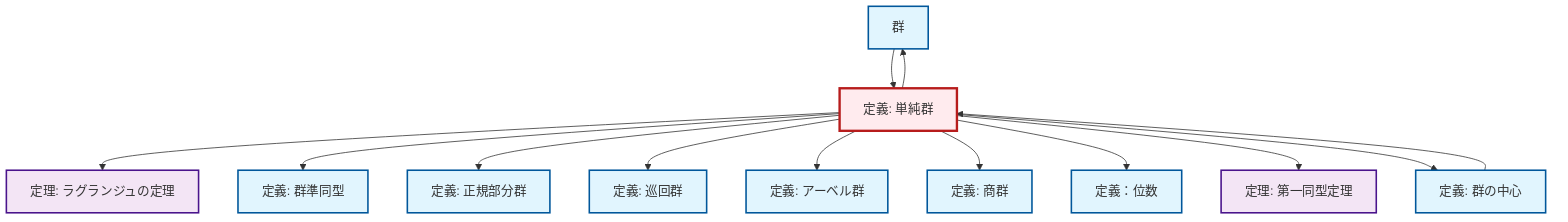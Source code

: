 graph TD
    classDef definition fill:#e1f5fe,stroke:#01579b,stroke-width:2px
    classDef theorem fill:#f3e5f5,stroke:#4a148c,stroke-width:2px
    classDef axiom fill:#fff3e0,stroke:#e65100,stroke-width:2px
    classDef example fill:#e8f5e9,stroke:#1b5e20,stroke-width:2px
    classDef current fill:#ffebee,stroke:#b71c1c,stroke-width:3px
    def-homomorphism["定義: 群準同型"]:::definition
    def-group["群"]:::definition
    def-cyclic-group["定義: 巡回群"]:::definition
    thm-first-isomorphism["定理: 第一同型定理"]:::theorem
    def-order["定義：位数"]:::definition
    def-abelian-group["定義: アーベル群"]:::definition
    def-simple-group["定義: 単純群"]:::definition
    def-normal-subgroup["定義: 正規部分群"]:::definition
    def-center-of-group["定義: 群の中心"]:::definition
    thm-lagrange["定理: ラグランジュの定理"]:::theorem
    def-quotient-group["定義: 商群"]:::definition
    def-simple-group --> thm-lagrange
    def-center-of-group --> def-simple-group
    def-simple-group --> def-homomorphism
    def-simple-group --> def-normal-subgroup
    def-simple-group --> def-cyclic-group
    def-simple-group --> def-abelian-group
    def-simple-group --> def-quotient-group
    def-simple-group --> def-order
    def-simple-group --> def-group
    def-simple-group --> thm-first-isomorphism
    def-simple-group --> def-center-of-group
    def-group --> def-simple-group
    class def-simple-group current